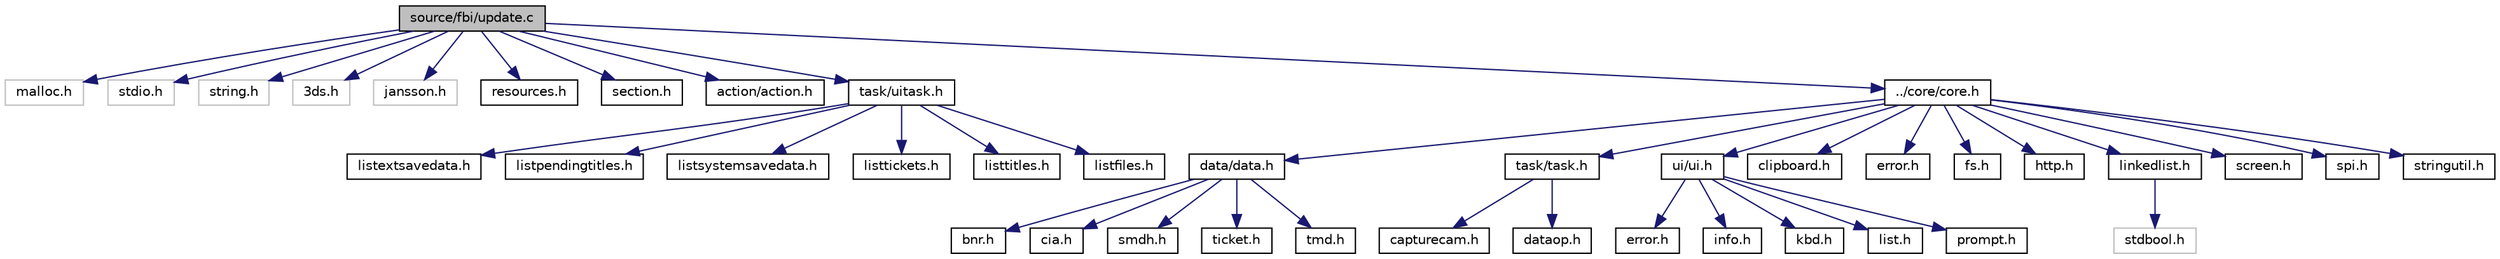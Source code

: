 digraph "source/fbi/update.c"
{
  edge [fontname="Helvetica",fontsize="10",labelfontname="Helvetica",labelfontsize="10"];
  node [fontname="Helvetica",fontsize="10",shape=record];
  Node1 [label="source/fbi/update.c",height=0.2,width=0.4,color="black", fillcolor="grey75", style="filled" fontcolor="black"];
  Node1 -> Node2 [color="midnightblue",fontsize="10",style="solid",fontname="Helvetica"];
  Node2 [label="malloc.h",height=0.2,width=0.4,color="grey75", fillcolor="white", style="filled"];
  Node1 -> Node3 [color="midnightblue",fontsize="10",style="solid",fontname="Helvetica"];
  Node3 [label="stdio.h",height=0.2,width=0.4,color="grey75", fillcolor="white", style="filled"];
  Node1 -> Node4 [color="midnightblue",fontsize="10",style="solid",fontname="Helvetica"];
  Node4 [label="string.h",height=0.2,width=0.4,color="grey75", fillcolor="white", style="filled"];
  Node1 -> Node5 [color="midnightblue",fontsize="10",style="solid",fontname="Helvetica"];
  Node5 [label="3ds.h",height=0.2,width=0.4,color="grey75", fillcolor="white", style="filled"];
  Node1 -> Node6 [color="midnightblue",fontsize="10",style="solid",fontname="Helvetica"];
  Node6 [label="jansson.h",height=0.2,width=0.4,color="grey75", fillcolor="white", style="filled"];
  Node1 -> Node7 [color="midnightblue",fontsize="10",style="solid",fontname="Helvetica"];
  Node7 [label="resources.h",height=0.2,width=0.4,color="black", fillcolor="white", style="filled",URL="$resources_8h.html"];
  Node1 -> Node8 [color="midnightblue",fontsize="10",style="solid",fontname="Helvetica"];
  Node8 [label="section.h",height=0.2,width=0.4,color="black", fillcolor="white", style="filled",URL="$section_8h.html"];
  Node1 -> Node9 [color="midnightblue",fontsize="10",style="solid",fontname="Helvetica"];
  Node9 [label="action/action.h",height=0.2,width=0.4,color="black", fillcolor="white", style="filled",URL="$action_8h.html"];
  Node1 -> Node10 [color="midnightblue",fontsize="10",style="solid",fontname="Helvetica"];
  Node10 [label="task/uitask.h",height=0.2,width=0.4,color="black", fillcolor="white", style="filled",URL="$uitask_8h.html"];
  Node10 -> Node11 [color="midnightblue",fontsize="10",style="solid",fontname="Helvetica"];
  Node11 [label="listextsavedata.h",height=0.2,width=0.4,color="black", fillcolor="white", style="filled",URL="$listextsavedata_8h.html"];
  Node10 -> Node12 [color="midnightblue",fontsize="10",style="solid",fontname="Helvetica"];
  Node12 [label="listpendingtitles.h",height=0.2,width=0.4,color="black", fillcolor="white", style="filled",URL="$listpendingtitles_8h.html"];
  Node10 -> Node13 [color="midnightblue",fontsize="10",style="solid",fontname="Helvetica"];
  Node13 [label="listsystemsavedata.h",height=0.2,width=0.4,color="black", fillcolor="white", style="filled",URL="$listsystemsavedata_8h.html"];
  Node10 -> Node14 [color="midnightblue",fontsize="10",style="solid",fontname="Helvetica"];
  Node14 [label="listtickets.h",height=0.2,width=0.4,color="black", fillcolor="white", style="filled",URL="$listtickets_8h.html"];
  Node10 -> Node15 [color="midnightblue",fontsize="10",style="solid",fontname="Helvetica"];
  Node15 [label="listtitles.h",height=0.2,width=0.4,color="black", fillcolor="white", style="filled",URL="$listtitles_8h.html"];
  Node10 -> Node16 [color="midnightblue",fontsize="10",style="solid",fontname="Helvetica"];
  Node16 [label="listfiles.h",height=0.2,width=0.4,color="black", fillcolor="white", style="filled",URL="$listfiles_8h.html"];
  Node1 -> Node17 [color="midnightblue",fontsize="10",style="solid",fontname="Helvetica"];
  Node17 [label="../core/core.h",height=0.2,width=0.4,color="black", fillcolor="white", style="filled",URL="$core_8h.html"];
  Node17 -> Node18 [color="midnightblue",fontsize="10",style="solid",fontname="Helvetica"];
  Node18 [label="data/data.h",height=0.2,width=0.4,color="black", fillcolor="white", style="filled",URL="$data_8h.html"];
  Node18 -> Node19 [color="midnightblue",fontsize="10",style="solid",fontname="Helvetica"];
  Node19 [label="bnr.h",height=0.2,width=0.4,color="black", fillcolor="white", style="filled",URL="$bnr_8h.html"];
  Node18 -> Node20 [color="midnightblue",fontsize="10",style="solid",fontname="Helvetica"];
  Node20 [label="cia.h",height=0.2,width=0.4,color="black", fillcolor="white", style="filled",URL="$cia_8h.html"];
  Node18 -> Node21 [color="midnightblue",fontsize="10",style="solid",fontname="Helvetica"];
  Node21 [label="smdh.h",height=0.2,width=0.4,color="black", fillcolor="white", style="filled",URL="$smdh_8h.html"];
  Node18 -> Node22 [color="midnightblue",fontsize="10",style="solid",fontname="Helvetica"];
  Node22 [label="ticket.h",height=0.2,width=0.4,color="black", fillcolor="white", style="filled",URL="$ticket_8h.html"];
  Node18 -> Node23 [color="midnightblue",fontsize="10",style="solid",fontname="Helvetica"];
  Node23 [label="tmd.h",height=0.2,width=0.4,color="black", fillcolor="white", style="filled",URL="$tmd_8h.html"];
  Node17 -> Node24 [color="midnightblue",fontsize="10",style="solid",fontname="Helvetica"];
  Node24 [label="task/task.h",height=0.2,width=0.4,color="black", fillcolor="white", style="filled",URL="$task_8h.html"];
  Node24 -> Node25 [color="midnightblue",fontsize="10",style="solid",fontname="Helvetica"];
  Node25 [label="capturecam.h",height=0.2,width=0.4,color="black", fillcolor="white", style="filled",URL="$capturecam_8h.html"];
  Node24 -> Node26 [color="midnightblue",fontsize="10",style="solid",fontname="Helvetica"];
  Node26 [label="dataop.h",height=0.2,width=0.4,color="black", fillcolor="white", style="filled",URL="$dataop_8h.html"];
  Node17 -> Node27 [color="midnightblue",fontsize="10",style="solid",fontname="Helvetica"];
  Node27 [label="ui/ui.h",height=0.2,width=0.4,color="black", fillcolor="white", style="filled",URL="$ui_8h.html"];
  Node27 -> Node28 [color="midnightblue",fontsize="10",style="solid",fontname="Helvetica"];
  Node28 [label="error.h",height=0.2,width=0.4,color="black", fillcolor="white", style="filled",URL="$ui_2error_8h.html"];
  Node27 -> Node29 [color="midnightblue",fontsize="10",style="solid",fontname="Helvetica"];
  Node29 [label="info.h",height=0.2,width=0.4,color="black", fillcolor="white", style="filled",URL="$info_8h.html"];
  Node27 -> Node30 [color="midnightblue",fontsize="10",style="solid",fontname="Helvetica"];
  Node30 [label="kbd.h",height=0.2,width=0.4,color="black", fillcolor="white", style="filled",URL="$kbd_8h.html"];
  Node27 -> Node31 [color="midnightblue",fontsize="10",style="solid",fontname="Helvetica"];
  Node31 [label="list.h",height=0.2,width=0.4,color="black", fillcolor="white", style="filled",URL="$list_8h.html"];
  Node27 -> Node32 [color="midnightblue",fontsize="10",style="solid",fontname="Helvetica"];
  Node32 [label="prompt.h",height=0.2,width=0.4,color="black", fillcolor="white", style="filled",URL="$prompt_8h.html"];
  Node17 -> Node33 [color="midnightblue",fontsize="10",style="solid",fontname="Helvetica"];
  Node33 [label="clipboard.h",height=0.2,width=0.4,color="black", fillcolor="white", style="filled",URL="$clipboard_8h.html"];
  Node17 -> Node34 [color="midnightblue",fontsize="10",style="solid",fontname="Helvetica"];
  Node34 [label="error.h",height=0.2,width=0.4,color="black", fillcolor="white", style="filled",URL="$error_8h.html"];
  Node17 -> Node35 [color="midnightblue",fontsize="10",style="solid",fontname="Helvetica"];
  Node35 [label="fs.h",height=0.2,width=0.4,color="black", fillcolor="white", style="filled",URL="$fs_8h.html"];
  Node17 -> Node36 [color="midnightblue",fontsize="10",style="solid",fontname="Helvetica"];
  Node36 [label="http.h",height=0.2,width=0.4,color="black", fillcolor="white", style="filled",URL="$http_8h.html"];
  Node17 -> Node37 [color="midnightblue",fontsize="10",style="solid",fontname="Helvetica"];
  Node37 [label="linkedlist.h",height=0.2,width=0.4,color="black", fillcolor="white", style="filled",URL="$linkedlist_8h.html"];
  Node37 -> Node38 [color="midnightblue",fontsize="10",style="solid",fontname="Helvetica"];
  Node38 [label="stdbool.h",height=0.2,width=0.4,color="grey75", fillcolor="white", style="filled"];
  Node17 -> Node39 [color="midnightblue",fontsize="10",style="solid",fontname="Helvetica"];
  Node39 [label="screen.h",height=0.2,width=0.4,color="black", fillcolor="white", style="filled",URL="$screen_8h.html"];
  Node17 -> Node40 [color="midnightblue",fontsize="10",style="solid",fontname="Helvetica"];
  Node40 [label="spi.h",height=0.2,width=0.4,color="black", fillcolor="white", style="filled",URL="$spi_8h.html"];
  Node17 -> Node41 [color="midnightblue",fontsize="10",style="solid",fontname="Helvetica"];
  Node41 [label="stringutil.h",height=0.2,width=0.4,color="black", fillcolor="white", style="filled",URL="$stringutil_8h.html"];
}
